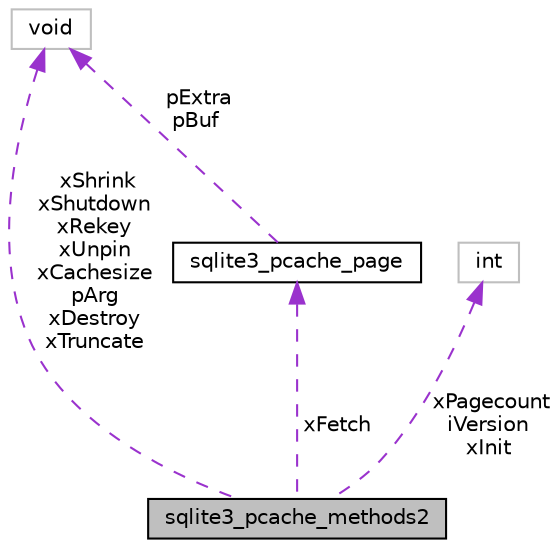 digraph "sqlite3_pcache_methods2"
{
 // LATEX_PDF_SIZE
  edge [fontname="Helvetica",fontsize="10",labelfontname="Helvetica",labelfontsize="10"];
  node [fontname="Helvetica",fontsize="10",shape=record];
  Node1 [label="sqlite3_pcache_methods2",height=0.2,width=0.4,color="black", fillcolor="grey75", style="filled", fontcolor="black",tooltip=" "];
  Node2 -> Node1 [dir="back",color="darkorchid3",fontsize="10",style="dashed",label=" xFetch" ];
  Node2 [label="sqlite3_pcache_page",height=0.2,width=0.4,color="black", fillcolor="white", style="filled",URL="$structsqlite3__pcache__page.html",tooltip=" "];
  Node3 -> Node2 [dir="back",color="darkorchid3",fontsize="10",style="dashed",label=" pExtra\npBuf" ];
  Node3 [label="void",height=0.2,width=0.4,color="grey75", fillcolor="white", style="filled",tooltip=" "];
  Node3 -> Node1 [dir="back",color="darkorchid3",fontsize="10",style="dashed",label=" xShrink\nxShutdown\nxRekey\nxUnpin\nxCachesize\npArg\nxDestroy\nxTruncate" ];
  Node4 -> Node1 [dir="back",color="darkorchid3",fontsize="10",style="dashed",label=" xPagecount\niVersion\nxInit" ];
  Node4 [label="int",height=0.2,width=0.4,color="grey75", fillcolor="white", style="filled",tooltip=" "];
}
